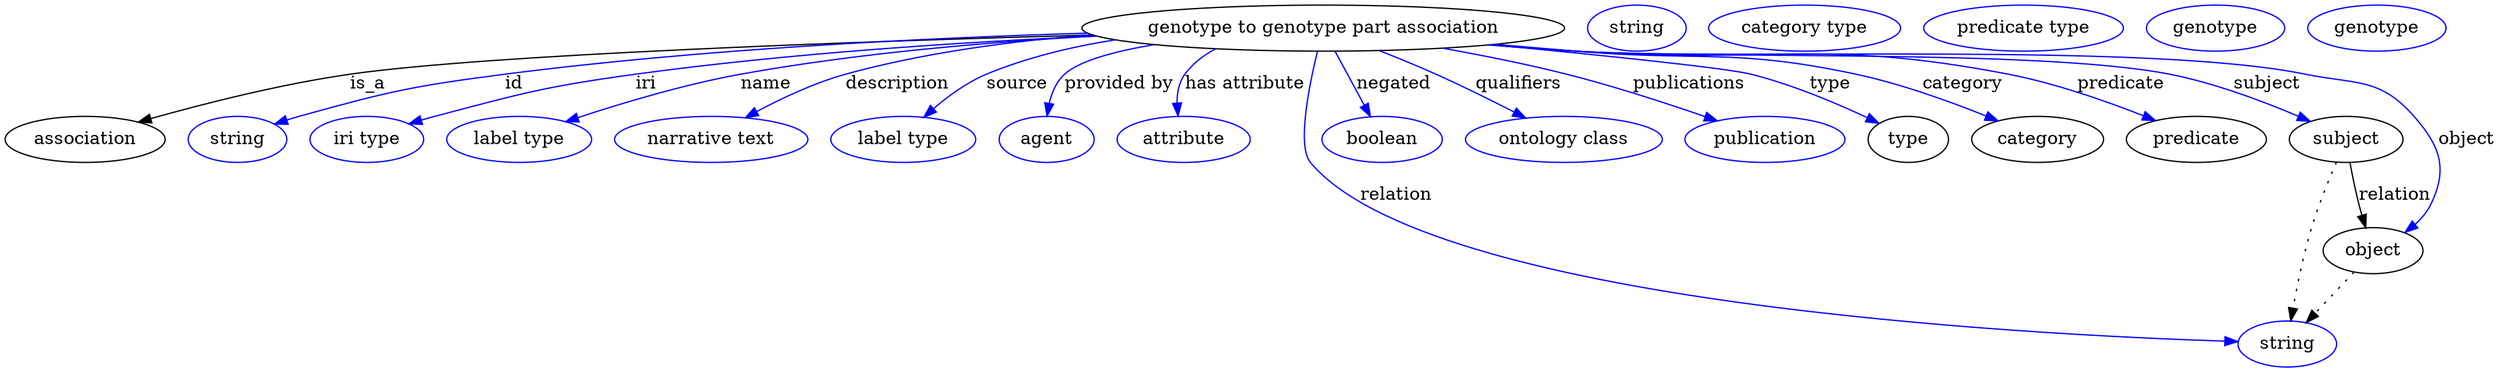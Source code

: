 digraph {
	graph [bb="0,0,1943.4,283"];
	node [label="\N"];
	"genotype to genotype part association"	[height=0.5,
		label="genotype to genotype part association",
		pos="1029.4,265",
		width=5.2356];
	association	[height=0.5,
		pos="62.394,178",
		width=1.7332];
	"genotype to genotype part association" -> association	[label=is_a,
		lp="283.39,221.5",
		pos="e,103.96,191.52 849.18,259.67 660.52,254.42 377.03,244.33 269.39,229 215.52,221.32 155.16,205.94 113.59,194.26"];
	id	[color=blue,
		height=0.5,
		label=string,
		pos="181.39,178",
		width=1.0652];
	"genotype to genotype part association" -> id	[color=blue,
		label=id,
		lp="397.39,221.5",
		pos="e,210.38,189.99 845.22,261.1 717.21,257.32 542.87,248.69 390.39,229 317.95,219.64 299.77,215.57 229.39,196 226.29,195.14 223.09,\
194.17 219.89,193.15",
		style=solid];
	iri	[color=blue,
		height=0.5,
		label="iri type",
		pos="282.39,178",
		width=1.2277];
	"genotype to genotype part association" -> iri	[color=blue,
		label=iri,
		lp="500.39,221.5",
		pos="e,315.32,190.14 852.2,258.78 747.22,254.12 611.8,245.36 492.39,229 421.75,219.32 404.32,214.25 335.39,196 332.02,195.11 328.55,194.13 \
325.07,193.11",
		style=solid];
	name	[color=blue,
		height=0.5,
		label="label type",
		pos="401.39,178",
		width=1.5707];
	"genotype to genotype part association" -> name	[color=blue,
		label=name,
		lp="594.39,221.5",
		pos="e,437.66,191.84 852.22,258.79 767.61,254.16 665.22,245.44 574.39,229 530.57,221.07 481.96,206.48 447.45,195.11",
		style=solid];
	description	[color=blue,
		height=0.5,
		label="narrative text",
		pos="551.39,178",
		width=2.0943];
	"genotype to genotype part association" -> description	[color=blue,
		label=description,
		lp="696.89,221.5",
		pos="e,578.01,194.9 848.75,259.82 786.91,255.04 717.84,245.94 656.39,229 632.2,222.33 606.74,210.35 586.95,199.78",
		style=solid];
	source	[color=blue,
		height=0.5,
		label="label type",
		pos="701.39,178",
		width=1.5707];
	"genotype to genotype part association" -> source	[color=blue,
		label=source,
		lp="790.39,221.5",
		pos="e,717.48,195.3 866.65,255.81 832.65,250.42 797.66,242 766.39,229 751.23,222.69 736.53,211.92 724.96,201.98",
		style=solid];
	"provided by"	[color=blue,
		height=0.5,
		label=agent,
		pos="813.39,178",
		width=1.0291];
	"genotype to genotype part association" -> "provided by"	[color=blue,
		label="provided by",
		lp="869.89,221.5",
		pos="e,813.74,196.24 897.61,252.13 866.52,246.91 839.02,239.5 827.39,229 820.93,223.16 817.35,214.6 815.4,206.2",
		style=solid];
	"has attribute"	[color=blue,
		height=0.5,
		label=attribute,
		pos="920.39,178",
		width=1.4443];
	"genotype to genotype part association" -> "has attribute"	[color=blue,
		label="has attribute",
		lp="968.39,221.5",
		pos="e,916.06,196.35 945.37,248.84 936.06,243.92 927.68,237.47 921.39,229 916.64,222.6 915.17,214.36 915.24,206.43",
		style=solid];
	relation	[color=blue,
		height=0.5,
		label=string,
		pos="1781.4,18",
		width=1.0652];
	"genotype to genotype part association" -> relation	[color=blue,
		label=relation,
		lp="1086.4,134.5",
		pos="e,1743.2,19.917 1024.9,246.99 1018.6,220.94 1008.7,172.83 1019.4,160 1111.3,49.546 1580.3,25.251 1733.2,20.233",
		style=solid];
	negated	[color=blue,
		height=0.5,
		label=boolean,
		pos="1075.4,178",
		width=1.2999];
	"genotype to genotype part association" -> negated	[color=blue,
		label=negated,
		lp="1084.4,221.5",
		pos="e,1066.3,195.89 1038.7,246.8 1045.2,234.74 1054.1,218.4 1061.4,204.79",
		style=solid];
	qualifiers	[color=blue,
		height=0.5,
		label="ontology class",
		pos="1216.4,178",
		width=2.1304];
	"genotype to genotype part association" -> qualifiers	[color=blue,
		label=qualifiers,
		lp="1181.9,221.5",
		pos="e,1186.8,194.8 1073.6,247.32 1087.7,241.75 1103.3,235.35 1117.4,229 1137.6,219.91 1159.6,208.9 1177.7,199.53",
		style=solid];
	publications	[color=blue,
		height=0.5,
		label=publication,
		pos="1373.4,178",
		width=1.7332];
	"genotype to genotype part association" -> publications	[color=blue,
		label=publications,
		lp="1315.4,221.5",
		pos="e,1336.5,192.51 1122.7,249.34 1153.7,243.8 1188.2,236.91 1219.4,229 1256,219.72 1296.7,206.4 1327,195.84",
		style=solid];
	type	[height=0.5,
		pos="1485.4,178",
		width=0.86659];
	"genotype to genotype part association" -> type	[color=blue,
		label=type,
		lp="1424.4,221.5",
		pos="e,1462.7,190.63 1160.8,252.01 1245.6,243.96 1343.6,233.96 1363.4,229 1395.1,221.04 1429.5,206.37 1453.6,194.97",
		style=solid];
	category	[height=0.5,
		pos="1586.4,178",
		width=1.4263];
	"genotype to genotype part association" -> category	[color=blue,
		label=category,
		lp="1527.9,221.5",
		pos="e,1555.5,192.48 1164.1,252.38 1185.3,250.57 1206.9,248.73 1227.4,247 1323.8,238.86 1349.8,249.24 1444.4,229 1479.6,221.47 1518,207.57 \
1546,196.33",
		style=solid];
	predicate	[height=0.5,
		pos="1710.4,178",
		width=1.5165];
	"genotype to genotype part association" -> predicate	[color=blue,
		label=predicate,
		lp="1651.4,221.5",
		pos="e,1678.4,192.74 1161.1,252.09 1183.3,250.27 1206,248.49 1227.4,247 1376.6,236.6 1416.6,257.34 1563.4,229 1600,221.93 1640,207.9 \
1669,196.49",
		style=solid];
	subject	[height=0.5,
		pos="1827.4,178",
		width=1.2277];
	"genotype to genotype part association" -> subject	[color=blue,
		label=subject,
		lp="1765.4,221.5",
		pos="e,1799.3,192.09 1159.5,251.95 1182.1,250.11 1205.4,248.37 1227.4,247 1329.9,240.6 1588.6,248.73 1689.4,229 1724.5,222.13 1762.5,\
207.78 1789.8,196.21",
		style=solid];
	object	[height=0.5,
		pos="1848.4,91",
		width=1.0832];
	"genotype to genotype part association" -> object	[color=blue,
		label=object,
		lp="1921.4,178",
		pos="e,1873.3,105.25 1158.7,251.88 1181.6,250.03 1205.2,248.3 1227.4,247 1353.5,239.6 1671.7,254.21 1795.4,229 1835.1,220.91 1853.7,226.51 \
1880.4,196 1900.9,172.51 1907.1,155.03 1893.4,127 1890.5,121.17 1886.2,116.02 1881.3,111.6",
		style=solid];
	association_type	[color=blue,
		height=0.5,
		label=string,
		pos="1274.4,265",
		width=1.0652];
	association_category	[color=blue,
		height=0.5,
		label="category type",
		pos="1405.4,265",
		width=2.0762];
	"genotype to genotype part association_predicate"	[color=blue,
		height=0.5,
		label="predicate type",
		pos="1576.4,265",
		width=2.1665];
	subject -> relation	[pos="e,1784.1,36.136 1819.8,160.24 1813.9,146.64 1805.8,126.88 1800.4,109 1794.1,88.265 1789.2,64.241 1785.9,46.231",
		style=dotted];
	subject -> object	[label=relation,
		lp="1865.4,134.5",
		pos="e,1842.7,108.98 1830.4,159.77 1832.2,150.09 1834.6,137.8 1837.4,127 1838.1,124.32 1838.9,121.53 1839.7,118.76"];
	"genotype to genotype part association_subject"	[color=blue,
		height=0.5,
		label=genotype,
		pos="1726.4,265",
		width=1.4985];
	object -> relation	[pos="e,1796.2,34.713 1833.5,74.243 1824.6,64.775 1813.1,52.56 1803.1,42.024",
		style=dotted];
	"genotype to genotype part association_object"	[color=blue,
		height=0.5,
		label=genotype,
		pos="1852.4,265",
		width=1.4985];
}
